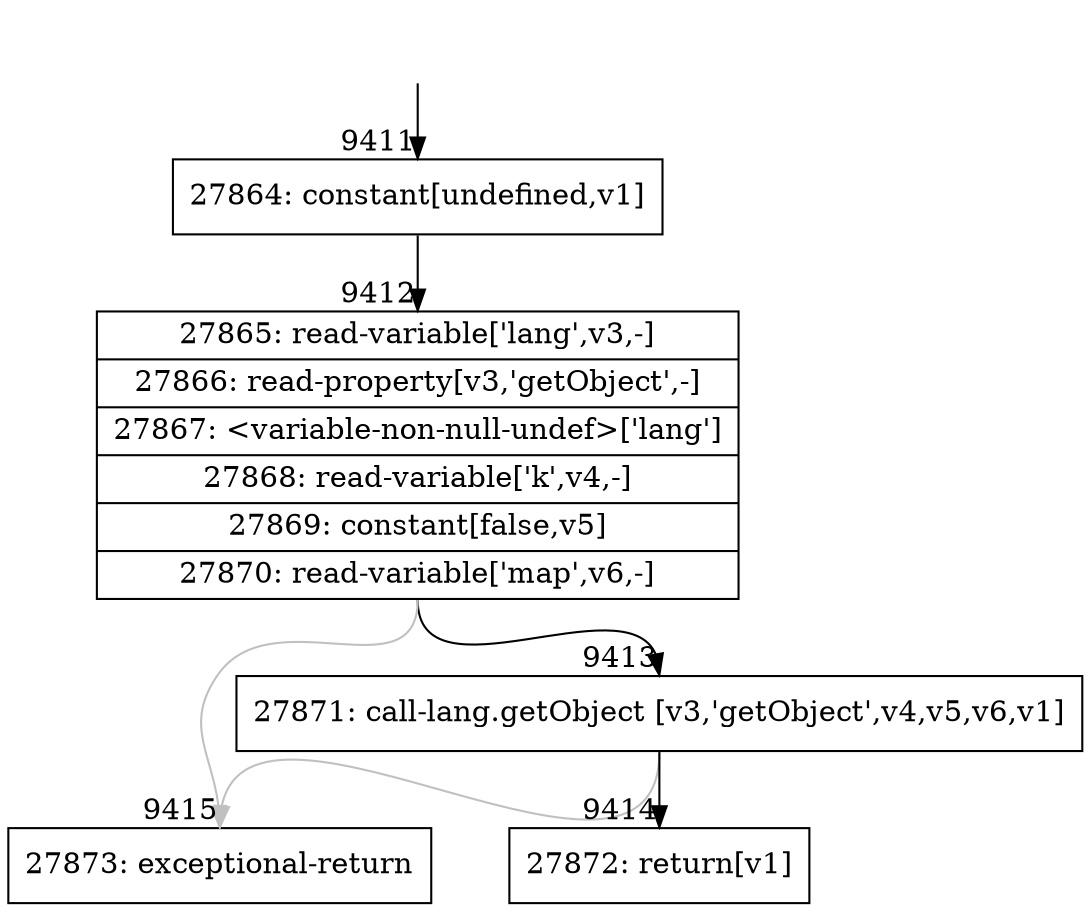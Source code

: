 digraph {
rankdir="TD"
BB_entry648[shape=none,label=""];
BB_entry648 -> BB9411 [tailport=s, headport=n, headlabel="    9411"]
BB9411 [shape=record label="{27864: constant[undefined,v1]}" ] 
BB9411 -> BB9412 [tailport=s, headport=n, headlabel="      9412"]
BB9412 [shape=record label="{27865: read-variable['lang',v3,-]|27866: read-property[v3,'getObject',-]|27867: \<variable-non-null-undef\>['lang']|27868: read-variable['k',v4,-]|27869: constant[false,v5]|27870: read-variable['map',v6,-]}" ] 
BB9412 -> BB9413 [tailport=s, headport=n, headlabel="      9413"]
BB9412 -> BB9415 [tailport=s, headport=n, color=gray, headlabel="      9415"]
BB9413 [shape=record label="{27871: call-lang.getObject [v3,'getObject',v4,v5,v6,v1]}" ] 
BB9413 -> BB9414 [tailport=s, headport=n, headlabel="      9414"]
BB9413 -> BB9415 [tailport=s, headport=n, color=gray]
BB9414 [shape=record label="{27872: return[v1]}" ] 
BB9415 [shape=record label="{27873: exceptional-return}" ] 
//#$~ 13208
}
